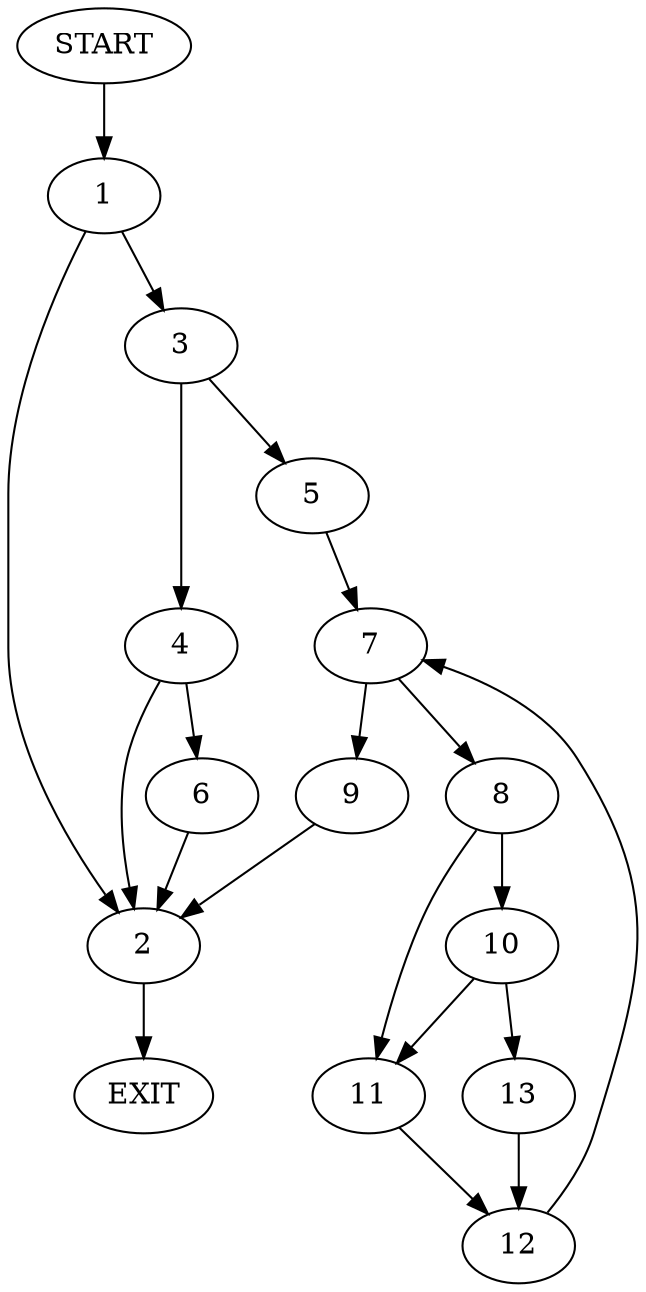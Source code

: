 digraph {
0 [label="START"]
14 [label="EXIT"]
0 -> 1
1 -> 2
1 -> 3
3 -> 4
3 -> 5
2 -> 14
4 -> 6
4 -> 2
5 -> 7
7 -> 8
7 -> 9
8 -> 10
8 -> 11
9 -> 2
11 -> 12
10 -> 13
10 -> 11
13 -> 12
12 -> 7
6 -> 2
}
